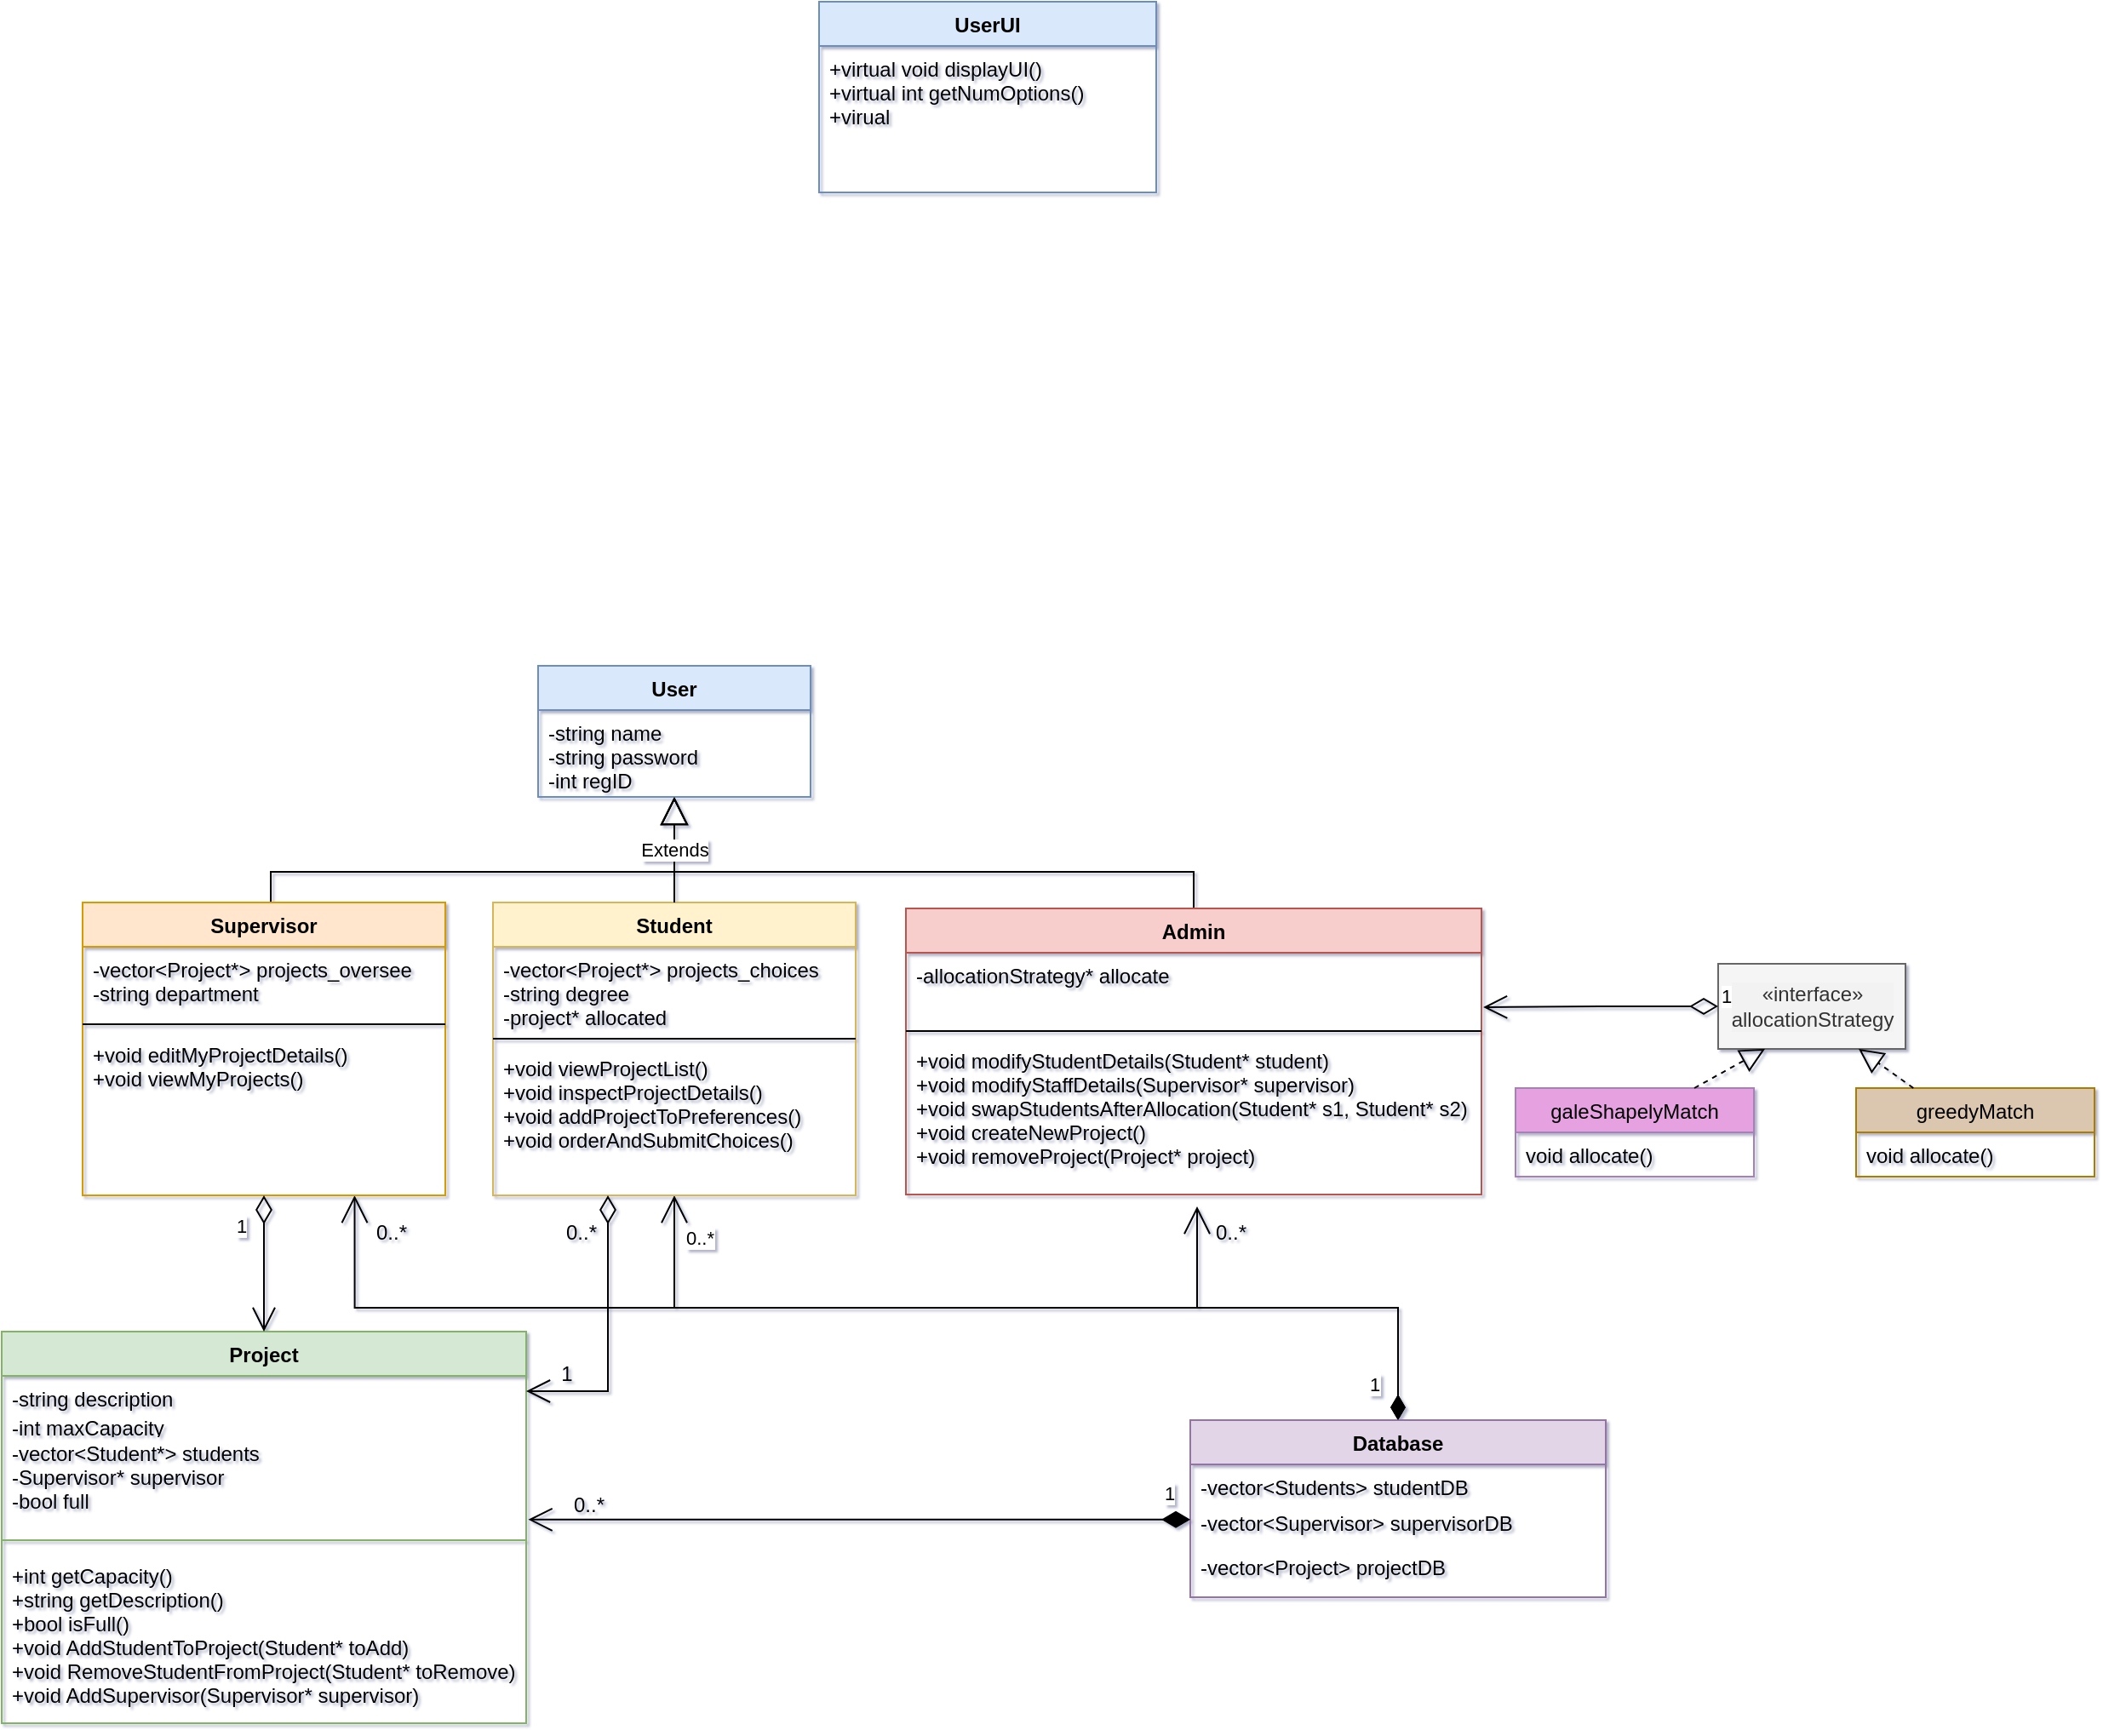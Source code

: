 <mxfile version="20.8.23" type="device"><diagram id="B_KKShG9DEXshSD3teJq" name="Page-1"><mxGraphModel dx="969" dy="536" grid="0" gridSize="10" guides="1" tooltips="1" connect="1" arrows="1" fold="1" page="1" pageScale="1" pageWidth="1654" pageHeight="1169" background="#ffffff" math="0" shadow="1"><root><mxCell id="0"/><mxCell id="1" parent="0"/><mxCell id="01H54I0qlVWijECPMY_d-6" style="edgeStyle=orthogonalEdgeStyle;rounded=0;orthogonalLoop=1;jettySize=auto;html=1;exitX=0.5;exitY=1;exitDx=0;exitDy=0;entryX=0.5;entryY=0;entryDx=0;entryDy=0;startArrow=block;startFill=0;endArrow=none;endFill=0;startSize=14;endSize=12;" parent="1" source="pmMyAqk0N_91WHs7ntwW-19" target="pmMyAqk0N_91WHs7ntwW-27" edge="1"><mxGeometry relative="1" as="geometry"><Array as="points"><mxPoint x="449" y="626"/><mxPoint x="212" y="626"/></Array></mxGeometry></mxCell><mxCell id="01H54I0qlVWijECPMY_d-8" style="edgeStyle=orthogonalEdgeStyle;rounded=0;orthogonalLoop=1;jettySize=auto;html=1;startArrow=block;startFill=0;endArrow=none;endFill=0;startSize=14;endSize=12;" parent="1" target="pmMyAqk0N_91WHs7ntwW-47" edge="1"><mxGeometry relative="1" as="geometry"><mxPoint x="449" y="582" as="sourcePoint"/><Array as="points"><mxPoint x="449" y="626"/><mxPoint x="754" y="626"/></Array></mxGeometry></mxCell><mxCell id="pmMyAqk0N_91WHs7ntwW-19" value="User" style="swimlane;fontStyle=1;align=center;verticalAlign=top;childLayout=stackLayout;horizontal=1;startSize=26;horizontalStack=0;resizeParent=1;resizeParentMax=0;resizeLast=0;collapsible=1;marginBottom=0;fillColor=#dae8fc;strokeColor=#6c8ebf;" parent="1" vertex="1"><mxGeometry x="369" y="505" width="160" height="77" as="geometry"/></mxCell><mxCell id="pmMyAqk0N_91WHs7ntwW-20" value="-string name&#10;-string password&#10;-int regID" style="text;strokeColor=none;fillColor=none;align=left;verticalAlign=top;spacingLeft=4;spacingRight=4;overflow=hidden;rotatable=0;points=[[0,0.5],[1,0.5]];portConstraint=eastwest;" parent="pmMyAqk0N_91WHs7ntwW-19" vertex="1"><mxGeometry y="26" width="160" height="51" as="geometry"/></mxCell><mxCell id="01H54I0qlVWijECPMY_d-132" value="1" style="edgeStyle=orthogonalEdgeStyle;rounded=0;orthogonalLoop=1;jettySize=auto;html=1;exitX=0.75;exitY=1;exitDx=0;exitDy=0;startArrow=open;startFill=0;endArrow=diamondThin;endFill=1;startSize=14;endSize=12;entryX=0.5;entryY=0;entryDx=0;entryDy=0;" parent="1" source="pmMyAqk0N_91WHs7ntwW-27" target="jREfspTzZIfG9QH5ADm0-15" edge="1"><mxGeometry x="0.944" y="-14" relative="1" as="geometry"><mxPoint x="358.964" y="869.253" as="targetPoint"/><mxPoint as="offset"/></mxGeometry></mxCell><mxCell id="pmMyAqk0N_91WHs7ntwW-27" value="Supervisor" style="swimlane;fontStyle=1;align=center;verticalAlign=top;childLayout=stackLayout;horizontal=1;startSize=26;horizontalStack=0;resizeParent=1;resizeParentMax=0;resizeLast=0;collapsible=1;marginBottom=0;fillColor=#ffe6cc;strokeColor=#d79b00;" parent="1" vertex="1"><mxGeometry x="101.5" y="644" width="213" height="172" as="geometry"><mxRectangle x="226.5" y="308" width="98" height="26" as="alternateBounds"/></mxGeometry></mxCell><mxCell id="pmMyAqk0N_91WHs7ntwW-28" value="-vector&lt;Project*&gt; projects_oversee&#10;-string department&#10;" style="text;strokeColor=none;fillColor=none;align=left;verticalAlign=top;spacingLeft=4;spacingRight=4;overflow=hidden;rotatable=0;points=[[0,0.5],[1,0.5]];portConstraint=eastwest;" parent="pmMyAqk0N_91WHs7ntwW-27" vertex="1"><mxGeometry y="26" width="213" height="41" as="geometry"/></mxCell><mxCell id="pmMyAqk0N_91WHs7ntwW-29" value="" style="line;strokeWidth=1;fillColor=none;align=left;verticalAlign=middle;spacingTop=-1;spacingLeft=3;spacingRight=3;rotatable=0;labelPosition=right;points=[];portConstraint=eastwest;" parent="pmMyAqk0N_91WHs7ntwW-27" vertex="1"><mxGeometry y="67" width="213" height="9" as="geometry"/></mxCell><mxCell id="pmMyAqk0N_91WHs7ntwW-30" value="+void editMyProjectDetails()&#10;+void viewMyProjects()&#10;" style="text;strokeColor=none;fillColor=none;align=left;verticalAlign=top;spacingLeft=4;spacingRight=4;overflow=hidden;rotatable=0;points=[[0,0.5],[1,0.5]];portConstraint=eastwest;" parent="pmMyAqk0N_91WHs7ntwW-27" vertex="1"><mxGeometry y="76" width="213" height="96" as="geometry"/></mxCell><mxCell id="01H54I0qlVWijECPMY_d-133" style="edgeStyle=orthogonalEdgeStyle;rounded=0;orthogonalLoop=1;jettySize=auto;html=1;exitX=0.5;exitY=1;exitDx=0;exitDy=0;startArrow=open;startFill=0;endArrow=diamondThin;endFill=1;startSize=14;endSize=12;entryX=0.5;entryY=0;entryDx=0;entryDy=0;" parent="1" source="pmMyAqk0N_91WHs7ntwW-32" target="jREfspTzZIfG9QH5ADm0-15" edge="1"><mxGeometry relative="1" as="geometry"><mxPoint x="556.288" y="880.831" as="targetPoint"/></mxGeometry></mxCell><mxCell id="pmMyAqk0N_91WHs7ntwW-32" value="Student" style="swimlane;fontStyle=1;align=center;verticalAlign=top;childLayout=stackLayout;horizontal=1;startSize=26;horizontalStack=0;resizeParent=1;resizeParentMax=0;resizeLast=0;collapsible=1;marginBottom=0;fillColor=#fff2cc;strokeColor=#d6b656;" parent="1" vertex="1"><mxGeometry x="342.5" y="644" width="213" height="172" as="geometry"/></mxCell><mxCell id="pmMyAqk0N_91WHs7ntwW-33" value="-vector&lt;Project*&gt; projects_choices&#10;-string degree&#10;-project* allocated&#10;" style="text;strokeColor=none;fillColor=none;align=left;verticalAlign=top;spacingLeft=4;spacingRight=4;overflow=hidden;rotatable=0;points=[[0,0.5],[1,0.5]];portConstraint=eastwest;" parent="pmMyAqk0N_91WHs7ntwW-32" vertex="1"><mxGeometry y="26" width="213" height="50" as="geometry"/></mxCell><mxCell id="pmMyAqk0N_91WHs7ntwW-34" value="" style="line;strokeWidth=1;fillColor=none;align=left;verticalAlign=middle;spacingTop=-1;spacingLeft=3;spacingRight=3;rotatable=0;labelPosition=right;points=[];portConstraint=eastwest;" parent="pmMyAqk0N_91WHs7ntwW-32" vertex="1"><mxGeometry y="76" width="213" height="8" as="geometry"/></mxCell><mxCell id="pmMyAqk0N_91WHs7ntwW-35" value="+void viewProjectList()&#10;+void inspectProjectDetails()&#10;+void addProjectToPreferences()&#10;+void orderAndSubmitChoices()&#10;&#10;" style="text;strokeColor=none;fillColor=none;align=left;verticalAlign=top;spacingLeft=4;spacingRight=4;overflow=hidden;rotatable=0;points=[[0,0.5],[1,0.5]];portConstraint=eastwest;" parent="pmMyAqk0N_91WHs7ntwW-32" vertex="1"><mxGeometry y="84" width="213" height="88" as="geometry"/></mxCell><mxCell id="pmMyAqk0N_91WHs7ntwW-47" value="Admin" style="swimlane;fontStyle=1;align=center;verticalAlign=top;childLayout=stackLayout;horizontal=1;startSize=26;horizontalStack=0;resizeParent=1;resizeParentMax=0;resizeLast=0;collapsible=1;marginBottom=0;fillColor=#f8cecc;strokeColor=#b85450;" parent="1" vertex="1"><mxGeometry x="585" y="647.5" width="338" height="168" as="geometry"/></mxCell><mxCell id="pmMyAqk0N_91WHs7ntwW-48" value="-allocationStrategy* allocate&#10;   " style="text;strokeColor=none;fillColor=none;align=left;verticalAlign=top;spacingLeft=4;spacingRight=4;overflow=hidden;rotatable=0;points=[[0,0.5],[1,0.5]];portConstraint=eastwest;" parent="pmMyAqk0N_91WHs7ntwW-47" vertex="1"><mxGeometry y="26" width="338" height="42" as="geometry"/></mxCell><mxCell id="pmMyAqk0N_91WHs7ntwW-49" value="" style="line;strokeWidth=1;fillColor=none;align=left;verticalAlign=middle;spacingTop=-1;spacingLeft=3;spacingRight=3;rotatable=0;labelPosition=right;points=[];portConstraint=eastwest;" parent="pmMyAqk0N_91WHs7ntwW-47" vertex="1"><mxGeometry y="68" width="338" height="8" as="geometry"/></mxCell><mxCell id="pmMyAqk0N_91WHs7ntwW-50" value="+void modifyStudentDetails(Student* student)&#10;+void modifyStaffDetails(Supervisor* supervisor)&#10;+void swapStudentsAfterAllocation(Student* s1, Student* s2)&#10;+void createNewProject()&#10;+void removeProject(Project* project)&#10;&#10;&#10;&#10;&#10;" style="text;strokeColor=none;fillColor=none;align=left;verticalAlign=top;spacingLeft=4;spacingRight=4;overflow=hidden;rotatable=0;points=[[0,0.5],[1,0.5]];portConstraint=eastwest;" parent="pmMyAqk0N_91WHs7ntwW-47" vertex="1"><mxGeometry y="76" width="338" height="92" as="geometry"/></mxCell><mxCell id="pmMyAqk0N_91WHs7ntwW-54" value="«interface»&lt;br&gt;allocationStrategy" style="html=1;labelBackgroundColor=#F2F2F2;fillColor=#f5f5f5;fontColor=#333333;strokeColor=#666666;" parent="1" vertex="1"><mxGeometry x="1062" y="680" width="110" height="50" as="geometry"/></mxCell><mxCell id="jREfspTzZIfG9QH5ADm0-5" value="galeShapelyMatch" style="swimlane;fontStyle=0;childLayout=stackLayout;horizontal=1;startSize=26;fillColor=#E6A1E1;horizontalStack=0;resizeParent=1;resizeParentMax=0;resizeLast=0;collapsible=1;marginBottom=0;strokeColor=#A680B8;" parent="1" vertex="1"><mxGeometry x="943" y="753" width="140" height="52" as="geometry"/></mxCell><mxCell id="jREfspTzZIfG9QH5ADm0-7" value="void allocate()" style="text;strokeColor=none;fillColor=none;align=left;verticalAlign=top;spacingLeft=4;spacingRight=4;overflow=hidden;rotatable=0;points=[[0,0.5],[1,0.5]];portConstraint=eastwest;" parent="jREfspTzZIfG9QH5ADm0-5" vertex="1"><mxGeometry y="26" width="140" height="26" as="geometry"/></mxCell><mxCell id="jREfspTzZIfG9QH5ADm0-9" value="greedyMatch" style="swimlane;fontStyle=0;childLayout=stackLayout;horizontal=1;startSize=26;fillColor=#DBC7B0;horizontalStack=0;resizeParent=1;resizeParentMax=0;resizeLast=0;collapsible=1;marginBottom=0;strokeColor=#AB7B00;" parent="1" vertex="1"><mxGeometry x="1143" y="753" width="140" height="52" as="geometry"/></mxCell><mxCell id="jREfspTzZIfG9QH5ADm0-11" value="void allocate()" style="text;strokeColor=none;fillColor=none;align=left;verticalAlign=top;spacingLeft=4;spacingRight=4;overflow=hidden;rotatable=0;points=[[0,0.5],[1,0.5]];portConstraint=eastwest;" parent="jREfspTzZIfG9QH5ADm0-9" vertex="1"><mxGeometry y="26" width="140" height="26" as="geometry"/></mxCell><mxCell id="jREfspTzZIfG9QH5ADm0-13" value="" style="endArrow=block;dashed=1;endFill=0;endSize=12;html=1;rounded=0;exitX=0.75;exitY=0;exitDx=0;exitDy=0;entryX=0.25;entryY=1;entryDx=0;entryDy=0;" parent="1" source="jREfspTzZIfG9QH5ADm0-5" target="pmMyAqk0N_91WHs7ntwW-54" edge="1"><mxGeometry width="160" relative="1" as="geometry"><mxPoint x="1133" y="702" as="sourcePoint"/><mxPoint x="1049.833" y="736" as="targetPoint"/></mxGeometry></mxCell><mxCell id="jREfspTzZIfG9QH5ADm0-14" value="" style="endArrow=block;dashed=1;endFill=0;endSize=12;html=1;rounded=0;entryX=0.75;entryY=1;entryDx=0;entryDy=0;" parent="1" source="jREfspTzZIfG9QH5ADm0-9" target="pmMyAqk0N_91WHs7ntwW-54" edge="1"><mxGeometry width="160" relative="1" as="geometry"><mxPoint x="1334" y="728" as="sourcePoint"/><mxPoint x="1121.38" y="738.1" as="targetPoint"/></mxGeometry></mxCell><mxCell id="jREfspTzZIfG9QH5ADm0-15" value="Database" style="swimlane;fontStyle=1;childLayout=stackLayout;horizontal=1;startSize=26;fillColor=#e1d5e7;horizontalStack=0;resizeParent=1;resizeParentMax=0;resizeLast=0;collapsible=1;marginBottom=0;strokeColor=#9673a6;" parent="1" vertex="1"><mxGeometry x="752" y="948" width="244" height="104" as="geometry"/></mxCell><mxCell id="jREfspTzZIfG9QH5ADm0-16" value="-vector&lt;Students&gt; studentDB" style="text;strokeColor=none;fillColor=none;align=left;verticalAlign=top;spacingLeft=4;spacingRight=4;overflow=hidden;rotatable=0;points=[[0,0.5],[1,0.5]];portConstraint=eastwest;" parent="jREfspTzZIfG9QH5ADm0-15" vertex="1"><mxGeometry y="26" width="244" height="21" as="geometry"/></mxCell><mxCell id="jREfspTzZIfG9QH5ADm0-17" value="-vector&lt;Supervisor&gt; supervisorDB" style="text;strokeColor=none;fillColor=none;align=left;verticalAlign=top;spacingLeft=4;spacingRight=4;overflow=hidden;rotatable=0;points=[[0,0.5],[1,0.5]];portConstraint=eastwest;" parent="jREfspTzZIfG9QH5ADm0-15" vertex="1"><mxGeometry y="47" width="244" height="26" as="geometry"/></mxCell><mxCell id="jREfspTzZIfG9QH5ADm0-18" value="-vector&lt;Project&gt; projectDB&#10;" style="text;strokeColor=none;fillColor=none;align=left;verticalAlign=top;spacingLeft=4;spacingRight=4;overflow=hidden;rotatable=0;points=[[0,0.5],[1,0.5]];portConstraint=eastwest;" parent="jREfspTzZIfG9QH5ADm0-15" vertex="1"><mxGeometry y="73" width="244" height="31" as="geometry"/></mxCell><mxCell id="jREfspTzZIfG9QH5ADm0-22" value="Project" style="swimlane;fontStyle=1;childLayout=stackLayout;horizontal=1;startSize=26;fillColor=#d5e8d4;horizontalStack=0;resizeParent=1;resizeParentMax=0;resizeLast=0;collapsible=1;marginBottom=0;strokeColor=#82b366;" parent="1" vertex="1"><mxGeometry x="54" y="896" width="308" height="230" as="geometry"/></mxCell><mxCell id="jREfspTzZIfG9QH5ADm0-23" value="-string description" style="text;strokeColor=none;fillColor=none;align=left;verticalAlign=top;spacingLeft=4;spacingRight=4;overflow=hidden;rotatable=0;points=[[0,0.5],[1,0.5]];portConstraint=eastwest;" parent="jREfspTzZIfG9QH5ADm0-22" vertex="1"><mxGeometry y="26" width="308" height="17" as="geometry"/></mxCell><mxCell id="jREfspTzZIfG9QH5ADm0-24" value="-int maxCapacity" style="text;strokeColor=none;fillColor=none;align=left;verticalAlign=top;spacingLeft=4;spacingRight=4;overflow=hidden;rotatable=0;points=[[0,0.5],[1,0.5]];portConstraint=eastwest;" parent="jREfspTzZIfG9QH5ADm0-22" vertex="1"><mxGeometry y="43" width="308" height="15" as="geometry"/></mxCell><mxCell id="jREfspTzZIfG9QH5ADm0-25" value="-vector&lt;Student*&gt; students&#10;-Supervisor* supervisor&#10;-bool full" style="text;strokeColor=none;fillColor=none;align=left;verticalAlign=top;spacingLeft=4;spacingRight=4;overflow=hidden;rotatable=0;points=[[0,0.5],[1,0.5]];portConstraint=eastwest;" parent="jREfspTzZIfG9QH5ADm0-22" vertex="1"><mxGeometry y="58" width="308" height="57" as="geometry"/></mxCell><mxCell id="jREfspTzZIfG9QH5ADm0-44" value="" style="line;strokeWidth=1;fillColor=none;align=left;verticalAlign=middle;spacingTop=-1;spacingLeft=3;spacingRight=3;rotatable=0;labelPosition=right;points=[];portConstraint=eastwest;strokeColor=inherit;" parent="jREfspTzZIfG9QH5ADm0-22" vertex="1"><mxGeometry y="115" width="308" height="15" as="geometry"/></mxCell><mxCell id="jREfspTzZIfG9QH5ADm0-52" value="+int getCapacity()&#10;+string getDescription()&#10;+bool isFull()&#10;+void AddStudentToProject(Student* toAdd)&#10;+void RemoveStudentFromProject(Student* toRemove)&#10;+void AddSupervisor(Supervisor* supervisor)&#10;" style="text;strokeColor=none;fillColor=none;align=left;verticalAlign=top;spacingLeft=4;spacingRight=4;overflow=hidden;rotatable=0;points=[[0,0.5],[1,0.5]];portConstraint=eastwest;" parent="jREfspTzZIfG9QH5ADm0-22" vertex="1"><mxGeometry y="130" width="308" height="100" as="geometry"/></mxCell><mxCell id="jREfspTzZIfG9QH5ADm0-32" value="1" style="endArrow=open;html=1;endSize=12;startArrow=diamondThin;startSize=14;startFill=0;edgeStyle=orthogonalEdgeStyle;align=left;verticalAlign=bottom;rounded=0;entryX=0.5;entryY=0;entryDx=0;entryDy=0;exitX=0.5;exitY=1;exitDx=0;exitDy=0;" parent="1" source="pmMyAqk0N_91WHs7ntwW-27" target="jREfspTzZIfG9QH5ADm0-22" edge="1"><mxGeometry x="-0.325" y="-18" relative="1" as="geometry"><mxPoint x="190" y="701" as="sourcePoint"/><mxPoint x="152" y="928" as="targetPoint"/><Array as="points"/><mxPoint as="offset"/></mxGeometry></mxCell><mxCell id="jREfspTzZIfG9QH5ADm0-33" value="0..*" style="endArrow=open;html=1;endSize=12;startArrow=diamondThin;startSize=14;startFill=0;edgeStyle=orthogonalEdgeStyle;align=left;verticalAlign=bottom;rounded=0;entryX=1;entryY=0.5;entryDx=0;entryDy=0;" parent="1" source="pmMyAqk0N_91WHs7ntwW-35" target="jREfspTzZIfG9QH5ADm0-23" edge="1"><mxGeometry x="-0.584" y="44" relative="1" as="geometry"><mxPoint x="401" y="857" as="sourcePoint"/><mxPoint x="458" y="988" as="targetPoint"/><Array as="points"><mxPoint x="410" y="931"/><mxPoint x="362" y="931"/></Array><mxPoint as="offset"/></mxGeometry></mxCell><mxCell id="jREfspTzZIfG9QH5ADm0-35" value="0..*" style="text;strokeColor=none;align=center;fillColor=none;html=1;verticalAlign=middle;whiteSpace=wrap;rounded=0;" parent="1" vertex="1"><mxGeometry x="369" y="983" width="60" height="30" as="geometry"/></mxCell><mxCell id="01H54I0qlVWijECPMY_d-134" style="edgeStyle=orthogonalEdgeStyle;rounded=0;orthogonalLoop=1;jettySize=auto;html=1;exitX=0;exitY=0;exitDx=0;exitDy=0;entryX=0.5;entryY=0;entryDx=0;entryDy=0;startArrow=open;startFill=0;endArrow=diamondThin;endFill=1;startSize=14;endSize=12;" parent="1" source="jREfspTzZIfG9QH5ADm0-36" target="jREfspTzZIfG9QH5ADm0-15" edge="1"><mxGeometry relative="1" as="geometry"><Array as="points"><mxPoint x="756" y="882"/><mxPoint x="874" y="882"/></Array></mxGeometry></mxCell><mxCell id="jREfspTzZIfG9QH5ADm0-36" value="0..*" style="text;strokeColor=none;align=center;fillColor=none;html=1;verticalAlign=middle;whiteSpace=wrap;rounded=0;" parent="1" vertex="1"><mxGeometry x="756" y="822.5" width="40" height="30" as="geometry"/></mxCell><mxCell id="jREfspTzZIfG9QH5ADm0-37" value="0..*" style="text;strokeColor=none;align=center;fillColor=none;html=1;verticalAlign=middle;whiteSpace=wrap;rounded=0;" parent="1" vertex="1"><mxGeometry x="266" y="822.5" width="33.5" height="30" as="geometry"/></mxCell><mxCell id="jREfspTzZIfG9QH5ADm0-39" value="1" style="text;strokeColor=none;align=center;fillColor=none;html=1;verticalAlign=middle;whiteSpace=wrap;rounded=0;" parent="1" vertex="1"><mxGeometry x="356" y="906" width="60" height="30" as="geometry"/></mxCell><mxCell id="jREfspTzZIfG9QH5ADm0-46" value="1" style="endArrow=open;html=1;endSize=12;startArrow=diamondThin;startSize=14;startFill=1;edgeStyle=orthogonalEdgeStyle;align=left;verticalAlign=bottom;rounded=0;entryX=1.004;entryY=0.919;entryDx=0;entryDy=0;entryPerimeter=0;" parent="1" source="jREfspTzZIfG9QH5ADm0-17" target="jREfspTzZIfG9QH5ADm0-25" edge="1"><mxGeometry x="-0.909" y="-6" relative="1" as="geometry"><mxPoint x="713" y="993" as="sourcePoint"/><mxPoint x="799" y="1100" as="targetPoint"/><Array as="points"><mxPoint x="559" y="1006"/></Array><mxPoint as="offset"/></mxGeometry></mxCell><mxCell id="jREfspTzZIfG9QH5ADm0-47" value="0..*" style="text;strokeColor=none;align=center;fillColor=none;html=1;verticalAlign=middle;whiteSpace=wrap;rounded=0;" parent="1" vertex="1"><mxGeometry x="373" y="829" width="43" height="17" as="geometry"/></mxCell><mxCell id="jREfspTzZIfG9QH5ADm0-57" value="1" style="endArrow=open;html=1;endSize=12;startArrow=diamondThin;startSize=14;startFill=0;edgeStyle=orthogonalEdgeStyle;align=left;verticalAlign=bottom;rounded=0;entryX=1.003;entryY=0.762;entryDx=0;entryDy=0;entryPerimeter=0;exitX=0;exitY=0.5;exitDx=0;exitDy=0;" parent="1" source="pmMyAqk0N_91WHs7ntwW-54" target="pmMyAqk0N_91WHs7ntwW-48" edge="1"><mxGeometry x="-1" y="3" relative="1" as="geometry"><mxPoint x="1095" y="516" as="sourcePoint"/><mxPoint x="1255" y="516" as="targetPoint"/></mxGeometry></mxCell><mxCell id="01H54I0qlVWijECPMY_d-4" value="Extends" style="edgeStyle=orthogonalEdgeStyle;rounded=0;orthogonalLoop=1;jettySize=auto;html=1;exitX=0.5;exitY=1;exitDx=0;exitDy=0;entryX=0.5;entryY=0;entryDx=0;entryDy=0;startArrow=block;startFill=0;endArrow=none;endFill=0;startSize=14;endSize=12;" parent="1" source="pmMyAqk0N_91WHs7ntwW-19" target="pmMyAqk0N_91WHs7ntwW-32" edge="1"><mxGeometry relative="1" as="geometry"/></mxCell><mxCell id="qUXxMwJtAscoecBCBx1g-1" value="UserUI" style="swimlane;fontStyle=1;align=center;verticalAlign=top;childLayout=stackLayout;horizontal=1;startSize=26;horizontalStack=0;resizeParent=1;resizeParentMax=0;resizeLast=0;collapsible=1;marginBottom=0;fillColor=#dae8fc;strokeColor=#6c8ebf;" vertex="1" parent="1"><mxGeometry x="534" y="115" width="198" height="112" as="geometry"/></mxCell><mxCell id="qUXxMwJtAscoecBCBx1g-2" value="+virtual void displayUI()&#10;+virtual int getNumOptions()&#10;+virual&#10;" style="text;strokeColor=none;fillColor=none;align=left;verticalAlign=top;spacingLeft=4;spacingRight=4;overflow=hidden;rotatable=0;points=[[0,0.5],[1,0.5]];portConstraint=eastwest;" vertex="1" parent="qUXxMwJtAscoecBCBx1g-1"><mxGeometry y="26" width="198" height="86" as="geometry"/></mxCell></root></mxGraphModel></diagram></mxfile>